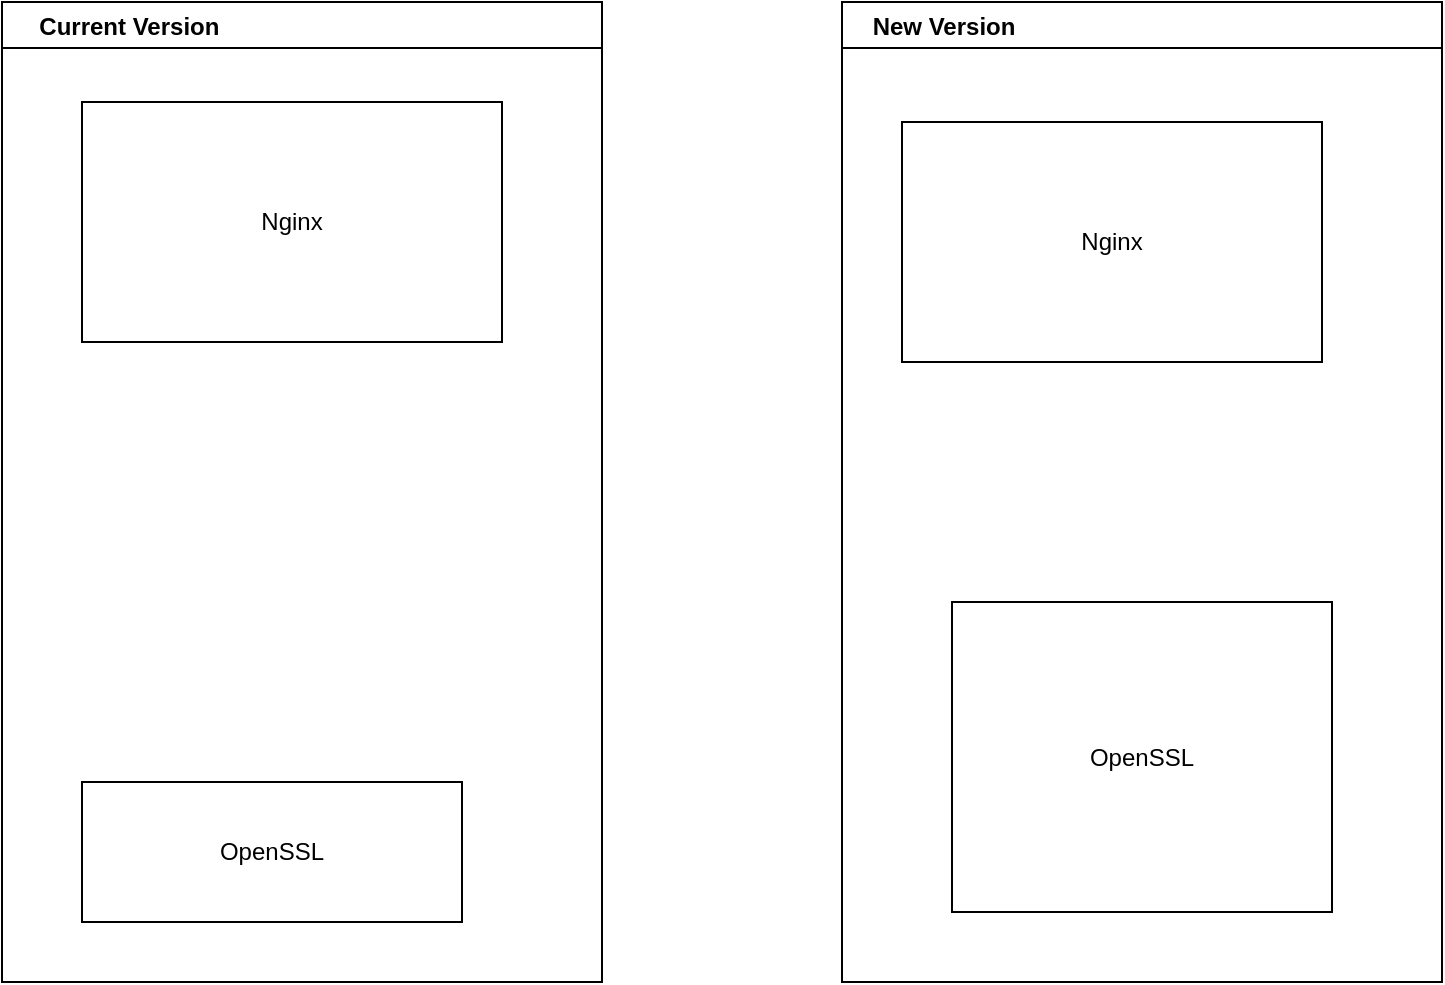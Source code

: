 <mxfile version="20.1.3" type="github">
  <diagram name="Page-1" id="b5b7bab2-c9e2-2cf4-8b2a-24fd1a2a6d21">
    <mxGraphModel dx="1426" dy="769" grid="1" gridSize="10" guides="1" tooltips="1" connect="1" arrows="1" fold="1" page="1" pageScale="1" pageWidth="827" pageHeight="1169" background="none" math="0" shadow="0">
      <root>
        <mxCell id="0" />
        <mxCell id="1" parent="0" />
        <mxCell id="Ct-xyR0cVC4yNxT3Hz8k-1" value="Nginx" style="rounded=0;whiteSpace=wrap;html=1;" vertex="1" parent="1">
          <mxGeometry x="100" y="180" width="210" height="120" as="geometry" />
        </mxCell>
        <mxCell id="Ct-xyR0cVC4yNxT3Hz8k-2" value="OpenSSL" style="rounded=0;whiteSpace=wrap;html=1;" vertex="1" parent="1">
          <mxGeometry x="100" y="520" width="190" height="70" as="geometry" />
        </mxCell>
        <mxCell id="Ct-xyR0cVC4yNxT3Hz8k-3" value="     Current Version" style="swimlane;align=left;" vertex="1" parent="1">
          <mxGeometry x="60" y="130" width="300" height="490" as="geometry" />
        </mxCell>
        <mxCell id="Ct-xyR0cVC4yNxT3Hz8k-4" value="    New Version" style="swimlane;align=left;" vertex="1" parent="1">
          <mxGeometry x="480" y="130" width="300" height="490" as="geometry" />
        </mxCell>
        <mxCell id="Ct-xyR0cVC4yNxT3Hz8k-5" value="Nginx" style="rounded=0;whiteSpace=wrap;html=1;" vertex="1" parent="Ct-xyR0cVC4yNxT3Hz8k-4">
          <mxGeometry x="30" y="60" width="210" height="120" as="geometry" />
        </mxCell>
        <mxCell id="Ct-xyR0cVC4yNxT3Hz8k-6" value="OpenSSL" style="rounded=0;whiteSpace=wrap;html=1;" vertex="1" parent="Ct-xyR0cVC4yNxT3Hz8k-4">
          <mxGeometry x="55" y="300" width="190" height="155" as="geometry" />
        </mxCell>
      </root>
    </mxGraphModel>
  </diagram>
</mxfile>
